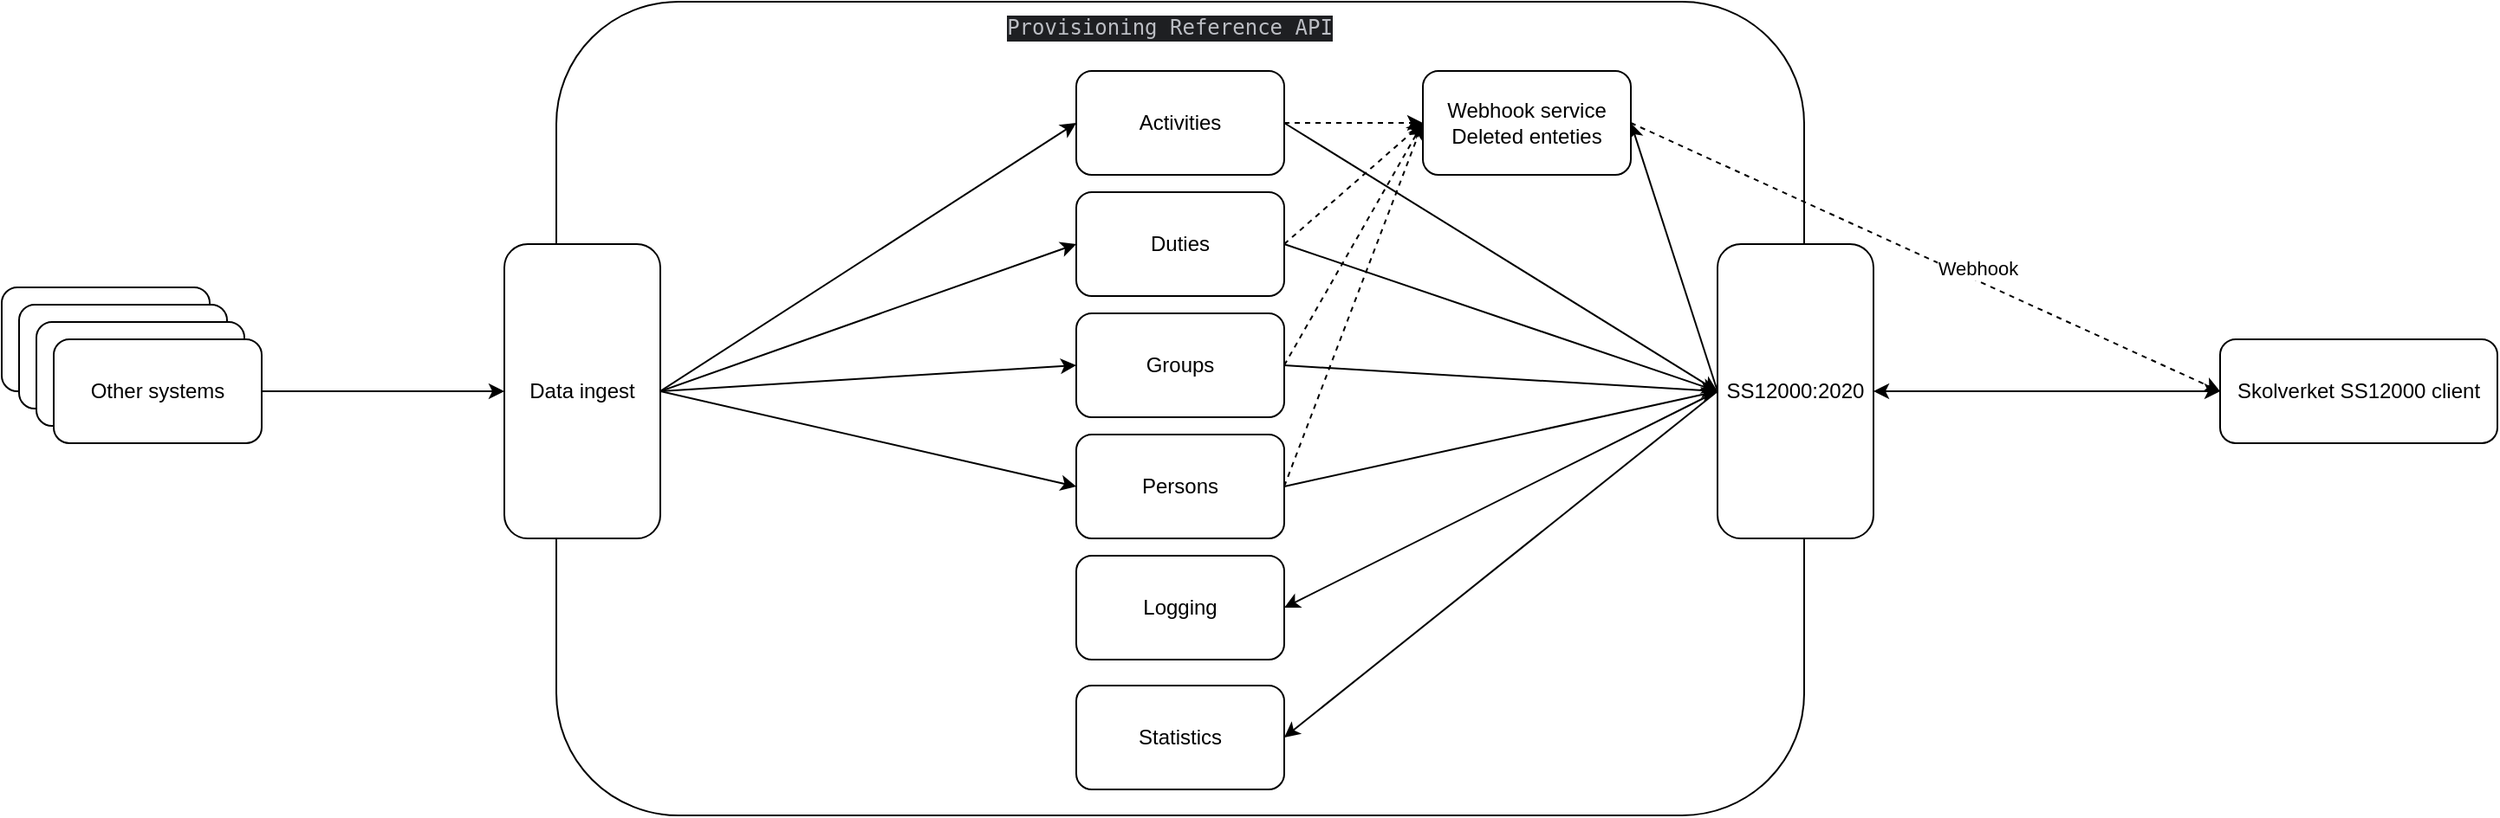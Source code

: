 <mxfile version="21.2.1" type="device">
  <diagram id="NwPx5VEarbzB1A8vErWx" name="Sida-1">
    <mxGraphModel dx="2243" dy="826" grid="1" gridSize="10" guides="1" tooltips="1" connect="1" arrows="1" fold="1" page="1" pageScale="1" pageWidth="827" pageHeight="1169" math="0" shadow="0">
      <root>
        <mxCell id="0" />
        <mxCell id="1" parent="0" />
        <mxCell id="sR7zxS-hwC2kk_GQEKQJ-1" value="" style="rounded=1;whiteSpace=wrap;html=1;fillColor=none;" parent="1" vertex="1">
          <mxGeometry x="60" y="160" width="720" height="470" as="geometry" />
        </mxCell>
        <mxCell id="sR7zxS-hwC2kk_GQEKQJ-11" style="rounded=0;orthogonalLoop=1;jettySize=auto;html=1;exitX=1;exitY=0.5;exitDx=0;exitDy=0;entryX=0;entryY=0.5;entryDx=0;entryDy=0;" parent="1" source="sR7zxS-hwC2kk_GQEKQJ-2" target="sR7zxS-hwC2kk_GQEKQJ-5" edge="1">
          <mxGeometry relative="1" as="geometry" />
        </mxCell>
        <mxCell id="sR7zxS-hwC2kk_GQEKQJ-12" style="edgeStyle=none;rounded=0;orthogonalLoop=1;jettySize=auto;html=1;exitX=1;exitY=0.5;exitDx=0;exitDy=0;entryX=0;entryY=0.5;entryDx=0;entryDy=0;" parent="1" source="sR7zxS-hwC2kk_GQEKQJ-2" target="sR7zxS-hwC2kk_GQEKQJ-6" edge="1">
          <mxGeometry relative="1" as="geometry" />
        </mxCell>
        <mxCell id="sR7zxS-hwC2kk_GQEKQJ-13" style="edgeStyle=none;rounded=0;orthogonalLoop=1;jettySize=auto;html=1;exitX=1;exitY=0.5;exitDx=0;exitDy=0;entryX=0;entryY=0.5;entryDx=0;entryDy=0;" parent="1" source="sR7zxS-hwC2kk_GQEKQJ-2" target="sR7zxS-hwC2kk_GQEKQJ-7" edge="1">
          <mxGeometry relative="1" as="geometry" />
        </mxCell>
        <mxCell id="sR7zxS-hwC2kk_GQEKQJ-2" value="Data ingest" style="rounded=1;whiteSpace=wrap;html=1;" parent="1" vertex="1">
          <mxGeometry x="30" y="300" width="90" height="170" as="geometry" />
        </mxCell>
        <mxCell id="sR7zxS-hwC2kk_GQEKQJ-16" style="edgeStyle=none;rounded=0;orthogonalLoop=1;jettySize=auto;html=1;exitX=0;exitY=0.5;exitDx=0;exitDy=0;entryX=1;entryY=0.5;entryDx=0;entryDy=0;" parent="1" source="sR7zxS-hwC2kk_GQEKQJ-3" target="sR7zxS-hwC2kk_GQEKQJ-9" edge="1">
          <mxGeometry relative="1" as="geometry" />
        </mxCell>
        <mxCell id="sR7zxS-hwC2kk_GQEKQJ-17" style="edgeStyle=none;rounded=0;orthogonalLoop=1;jettySize=auto;html=1;exitX=0;exitY=0.5;exitDx=0;exitDy=0;entryX=1;entryY=0.5;entryDx=0;entryDy=0;" parent="1" source="sR7zxS-hwC2kk_GQEKQJ-3" target="sR7zxS-hwC2kk_GQEKQJ-15" edge="1">
          <mxGeometry relative="1" as="geometry" />
        </mxCell>
        <mxCell id="sR7zxS-hwC2kk_GQEKQJ-18" style="edgeStyle=none;rounded=0;orthogonalLoop=1;jettySize=auto;html=1;exitX=0;exitY=0.5;exitDx=0;exitDy=0;entryX=1;entryY=0.5;entryDx=0;entryDy=0;" parent="1" source="sR7zxS-hwC2kk_GQEKQJ-3" target="sR7zxS-hwC2kk_GQEKQJ-8" edge="1">
          <mxGeometry relative="1" as="geometry" />
        </mxCell>
        <mxCell id="sR7zxS-hwC2kk_GQEKQJ-3" value="SS12000:2020" style="rounded=1;whiteSpace=wrap;html=1;" parent="1" vertex="1">
          <mxGeometry x="730" y="300" width="90" height="170" as="geometry" />
        </mxCell>
        <mxCell id="sR7zxS-hwC2kk_GQEKQJ-22" style="edgeStyle=none;rounded=0;orthogonalLoop=1;jettySize=auto;html=1;exitX=1;exitY=0.5;exitDx=0;exitDy=0;" parent="1" source="sR7zxS-hwC2kk_GQEKQJ-4" edge="1">
          <mxGeometry relative="1" as="geometry">
            <mxPoint x="730" y="385" as="targetPoint" />
          </mxGeometry>
        </mxCell>
        <mxCell id="sR7zxS-hwC2kk_GQEKQJ-24" style="edgeStyle=none;rounded=0;orthogonalLoop=1;jettySize=auto;html=1;exitX=1;exitY=0.5;exitDx=0;exitDy=0;entryX=0;entryY=0.5;entryDx=0;entryDy=0;dashed=1;" parent="1" source="sR7zxS-hwC2kk_GQEKQJ-4" target="sR7zxS-hwC2kk_GQEKQJ-9" edge="1">
          <mxGeometry relative="1" as="geometry" />
        </mxCell>
        <mxCell id="sR7zxS-hwC2kk_GQEKQJ-4" value="Activities" style="rounded=1;whiteSpace=wrap;html=1;" parent="1" vertex="1">
          <mxGeometry x="360" y="200" width="120" height="60" as="geometry" />
        </mxCell>
        <mxCell id="sR7zxS-hwC2kk_GQEKQJ-21" style="edgeStyle=none;rounded=0;orthogonalLoop=1;jettySize=auto;html=1;exitX=1;exitY=0.5;exitDx=0;exitDy=0;entryX=0;entryY=0.5;entryDx=0;entryDy=0;" parent="1" source="sR7zxS-hwC2kk_GQEKQJ-5" edge="1" target="sR7zxS-hwC2kk_GQEKQJ-3">
          <mxGeometry relative="1" as="geometry">
            <mxPoint x="730" y="360" as="targetPoint" />
          </mxGeometry>
        </mxCell>
        <mxCell id="sR7zxS-hwC2kk_GQEKQJ-25" style="edgeStyle=none;rounded=0;orthogonalLoop=1;jettySize=auto;html=1;exitX=1;exitY=0.5;exitDx=0;exitDy=0;entryX=0;entryY=0.5;entryDx=0;entryDy=0;dashed=1;" parent="1" source="sR7zxS-hwC2kk_GQEKQJ-5" target="sR7zxS-hwC2kk_GQEKQJ-9" edge="1">
          <mxGeometry relative="1" as="geometry" />
        </mxCell>
        <mxCell id="sR7zxS-hwC2kk_GQEKQJ-5" value="Duties" style="rounded=1;whiteSpace=wrap;html=1;" parent="1" vertex="1">
          <mxGeometry x="360" y="270" width="120" height="60" as="geometry" />
        </mxCell>
        <mxCell id="sR7zxS-hwC2kk_GQEKQJ-20" style="edgeStyle=none;rounded=0;orthogonalLoop=1;jettySize=auto;html=1;exitX=1;exitY=0.5;exitDx=0;exitDy=0;entryX=0;entryY=0.5;entryDx=0;entryDy=0;" parent="1" source="sR7zxS-hwC2kk_GQEKQJ-6" target="sR7zxS-hwC2kk_GQEKQJ-3" edge="1">
          <mxGeometry relative="1" as="geometry">
            <mxPoint x="730" y="350" as="targetPoint" />
          </mxGeometry>
        </mxCell>
        <mxCell id="sR7zxS-hwC2kk_GQEKQJ-26" style="edgeStyle=none;rounded=0;orthogonalLoop=1;jettySize=auto;html=1;exitX=1;exitY=0.5;exitDx=0;exitDy=0;dashed=1;" parent="1" source="sR7zxS-hwC2kk_GQEKQJ-6" edge="1">
          <mxGeometry relative="1" as="geometry">
            <mxPoint x="560" y="230" as="targetPoint" />
          </mxGeometry>
        </mxCell>
        <mxCell id="sR7zxS-hwC2kk_GQEKQJ-6" value="Groups" style="rounded=1;whiteSpace=wrap;html=1;" parent="1" vertex="1">
          <mxGeometry x="360" y="340" width="120" height="60" as="geometry" />
        </mxCell>
        <mxCell id="sR7zxS-hwC2kk_GQEKQJ-19" style="edgeStyle=none;rounded=0;orthogonalLoop=1;jettySize=auto;html=1;exitX=1;exitY=0.5;exitDx=0;exitDy=0;entryX=0;entryY=0.5;entryDx=0;entryDy=0;" parent="1" source="sR7zxS-hwC2kk_GQEKQJ-7" target="sR7zxS-hwC2kk_GQEKQJ-3" edge="1">
          <mxGeometry relative="1" as="geometry" />
        </mxCell>
        <mxCell id="sR7zxS-hwC2kk_GQEKQJ-27" style="edgeStyle=none;rounded=0;orthogonalLoop=1;jettySize=auto;html=1;exitX=1;exitY=0.5;exitDx=0;exitDy=0;dashed=1;" parent="1" source="sR7zxS-hwC2kk_GQEKQJ-7" edge="1">
          <mxGeometry relative="1" as="geometry">
            <mxPoint x="560" y="230" as="targetPoint" />
          </mxGeometry>
        </mxCell>
        <mxCell id="sR7zxS-hwC2kk_GQEKQJ-7" value="Persons" style="rounded=1;whiteSpace=wrap;html=1;" parent="1" vertex="1">
          <mxGeometry x="360" y="410" width="120" height="60" as="geometry" />
        </mxCell>
        <mxCell id="sR7zxS-hwC2kk_GQEKQJ-8" value="Logging" style="rounded=1;whiteSpace=wrap;html=1;" parent="1" vertex="1">
          <mxGeometry x="360" y="480" width="120" height="60" as="geometry" />
        </mxCell>
        <mxCell id="sR7zxS-hwC2kk_GQEKQJ-30" style="edgeStyle=none;rounded=0;orthogonalLoop=1;jettySize=auto;html=1;exitX=1;exitY=0.5;exitDx=0;exitDy=0;entryX=0;entryY=0.5;entryDx=0;entryDy=0;dashed=1;" parent="1" source="sR7zxS-hwC2kk_GQEKQJ-9" target="sR7zxS-hwC2kk_GQEKQJ-29" edge="1">
          <mxGeometry relative="1" as="geometry" />
        </mxCell>
        <mxCell id="Az57LF9qIFdPFeCNuNfI-1" value="Webhook" style="edgeLabel;html=1;align=center;verticalAlign=middle;resizable=0;points=[];" vertex="1" connectable="0" parent="sR7zxS-hwC2kk_GQEKQJ-30">
          <mxGeometry x="0.22" y="1" relative="1" as="geometry">
            <mxPoint x="-8" y="-10" as="offset" />
          </mxGeometry>
        </mxCell>
        <mxCell id="sR7zxS-hwC2kk_GQEKQJ-9" value="Webhook service&lt;br&gt;Deleted enteties" style="rounded=1;whiteSpace=wrap;html=1;" parent="1" vertex="1">
          <mxGeometry x="560" y="200" width="120" height="60" as="geometry" />
        </mxCell>
        <mxCell id="sR7zxS-hwC2kk_GQEKQJ-10" value="" style="endArrow=classic;html=1;rounded=0;entryX=0;entryY=0.5;entryDx=0;entryDy=0;exitX=1;exitY=0.5;exitDx=0;exitDy=0;" parent="1" source="sR7zxS-hwC2kk_GQEKQJ-2" target="sR7zxS-hwC2kk_GQEKQJ-4" edge="1">
          <mxGeometry width="50" height="50" relative="1" as="geometry">
            <mxPoint x="390" y="470" as="sourcePoint" />
            <mxPoint x="440" y="420" as="targetPoint" />
          </mxGeometry>
        </mxCell>
        <mxCell id="sR7zxS-hwC2kk_GQEKQJ-15" value="Statistics" style="rounded=1;whiteSpace=wrap;html=1;" parent="1" vertex="1">
          <mxGeometry x="360" y="555" width="120" height="60" as="geometry" />
        </mxCell>
        <mxCell id="sR7zxS-hwC2kk_GQEKQJ-31" style="edgeStyle=none;rounded=0;orthogonalLoop=1;jettySize=auto;html=1;exitX=0;exitY=0.5;exitDx=0;exitDy=0;entryX=1;entryY=0.5;entryDx=0;entryDy=0;startArrow=classic;startFill=1;" parent="1" source="sR7zxS-hwC2kk_GQEKQJ-29" target="sR7zxS-hwC2kk_GQEKQJ-3" edge="1">
          <mxGeometry relative="1" as="geometry" />
        </mxCell>
        <mxCell id="sR7zxS-hwC2kk_GQEKQJ-29" value="Skolverket SS12000 client" style="rounded=1;whiteSpace=wrap;html=1;" parent="1" vertex="1">
          <mxGeometry x="1020" y="355" width="160" height="60" as="geometry" />
        </mxCell>
        <mxCell id="Az57LF9qIFdPFeCNuNfI-2" value="" style="rounded=1;whiteSpace=wrap;html=1;" vertex="1" parent="1">
          <mxGeometry x="-260" y="325" width="120" height="60" as="geometry" />
        </mxCell>
        <mxCell id="Az57LF9qIFdPFeCNuNfI-3" value="" style="rounded=1;whiteSpace=wrap;html=1;" vertex="1" parent="1">
          <mxGeometry x="-250" y="335" width="120" height="60" as="geometry" />
        </mxCell>
        <mxCell id="Az57LF9qIFdPFeCNuNfI-4" value="" style="rounded=1;whiteSpace=wrap;html=1;" vertex="1" parent="1">
          <mxGeometry x="-240" y="345" width="120" height="60" as="geometry" />
        </mxCell>
        <mxCell id="Az57LF9qIFdPFeCNuNfI-7" style="edgeStyle=orthogonalEdgeStyle;rounded=0;orthogonalLoop=1;jettySize=auto;html=1;exitX=1;exitY=0.5;exitDx=0;exitDy=0;entryX=0;entryY=0.5;entryDx=0;entryDy=0;" edge="1" parent="1" source="Az57LF9qIFdPFeCNuNfI-5" target="sR7zxS-hwC2kk_GQEKQJ-2">
          <mxGeometry relative="1" as="geometry" />
        </mxCell>
        <mxCell id="Az57LF9qIFdPFeCNuNfI-5" value="Other systems" style="rounded=1;whiteSpace=wrap;html=1;" vertex="1" parent="1">
          <mxGeometry x="-230" y="355" width="120" height="60" as="geometry" />
        </mxCell>
        <mxCell id="Az57LF9qIFdPFeCNuNfI-8" value="&lt;div style=&quot;background-color: rgb(30, 31, 34); color: rgb(188, 190, 196); font-family: &amp;quot;JetBrains Mono&amp;quot;, monospace;&quot;&gt;Provisioning Reference API&lt;/div&gt;" style="text;html=1;strokeColor=none;fillColor=none;align=center;verticalAlign=middle;whiteSpace=wrap;rounded=0;" vertex="1" parent="1">
          <mxGeometry x="299" y="160" width="230" height="30" as="geometry" />
        </mxCell>
      </root>
    </mxGraphModel>
  </diagram>
</mxfile>
